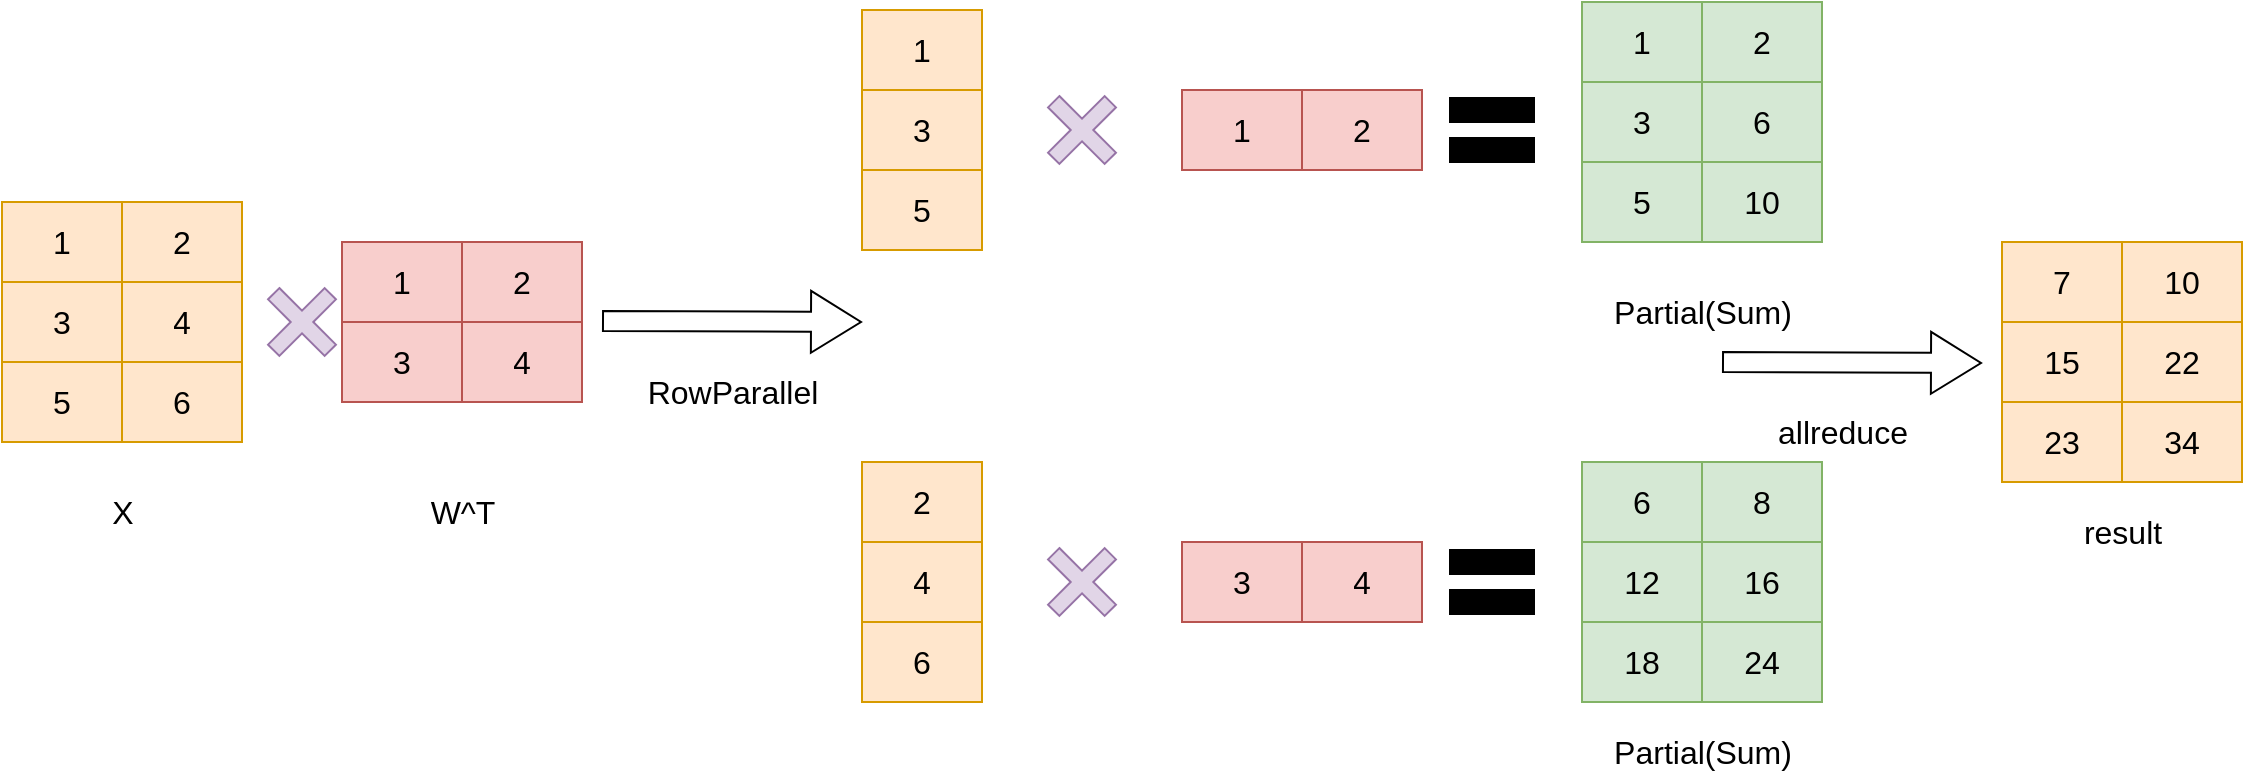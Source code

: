 <mxfile version="28.1.0">
  <diagram name="第 1 页" id="1qV7ONgznjmmm_lCF6i6">
    <mxGraphModel dx="1216" dy="671" grid="1" gridSize="10" guides="1" tooltips="1" connect="1" arrows="1" fold="1" page="1" pageScale="1" pageWidth="827" pageHeight="1169" math="0" shadow="0">
      <root>
        <mxCell id="0" />
        <mxCell id="1" parent="0" />
        <mxCell id="MaLWTJOag6l4wBoTNYga-1" value="" style="shape=table;startSize=0;container=1;collapsible=0;childLayout=tableLayout;fontSize=16;fillColor=#ffe6cc;strokeColor=#d79b00;" vertex="1" parent="1">
          <mxGeometry x="180" y="230" width="120" height="120" as="geometry" />
        </mxCell>
        <mxCell id="MaLWTJOag6l4wBoTNYga-2" value="" style="shape=tableRow;horizontal=0;startSize=0;swimlaneHead=0;swimlaneBody=0;strokeColor=inherit;top=0;left=0;bottom=0;right=0;collapsible=0;dropTarget=0;fillColor=none;points=[[0,0.5],[1,0.5]];portConstraint=eastwest;fontSize=16;" vertex="1" parent="MaLWTJOag6l4wBoTNYga-1">
          <mxGeometry width="120" height="40" as="geometry" />
        </mxCell>
        <mxCell id="MaLWTJOag6l4wBoTNYga-3" value="1" style="shape=partialRectangle;html=1;whiteSpace=wrap;connectable=0;strokeColor=inherit;overflow=hidden;fillColor=none;top=0;left=0;bottom=0;right=0;pointerEvents=1;fontSize=16;" vertex="1" parent="MaLWTJOag6l4wBoTNYga-2">
          <mxGeometry width="60" height="40" as="geometry">
            <mxRectangle width="60" height="40" as="alternateBounds" />
          </mxGeometry>
        </mxCell>
        <mxCell id="MaLWTJOag6l4wBoTNYga-4" value="2" style="shape=partialRectangle;html=1;whiteSpace=wrap;connectable=0;strokeColor=inherit;overflow=hidden;fillColor=none;top=0;left=0;bottom=0;right=0;pointerEvents=1;fontSize=16;" vertex="1" parent="MaLWTJOag6l4wBoTNYga-2">
          <mxGeometry x="60" width="60" height="40" as="geometry">
            <mxRectangle width="60" height="40" as="alternateBounds" />
          </mxGeometry>
        </mxCell>
        <mxCell id="MaLWTJOag6l4wBoTNYga-5" value="" style="shape=tableRow;horizontal=0;startSize=0;swimlaneHead=0;swimlaneBody=0;strokeColor=inherit;top=0;left=0;bottom=0;right=0;collapsible=0;dropTarget=0;fillColor=none;points=[[0,0.5],[1,0.5]];portConstraint=eastwest;fontSize=16;" vertex="1" parent="MaLWTJOag6l4wBoTNYga-1">
          <mxGeometry y="40" width="120" height="40" as="geometry" />
        </mxCell>
        <mxCell id="MaLWTJOag6l4wBoTNYga-6" value="3" style="shape=partialRectangle;html=1;whiteSpace=wrap;connectable=0;strokeColor=inherit;overflow=hidden;fillColor=none;top=0;left=0;bottom=0;right=0;pointerEvents=1;fontSize=16;" vertex="1" parent="MaLWTJOag6l4wBoTNYga-5">
          <mxGeometry width="60" height="40" as="geometry">
            <mxRectangle width="60" height="40" as="alternateBounds" />
          </mxGeometry>
        </mxCell>
        <mxCell id="MaLWTJOag6l4wBoTNYga-7" value="4" style="shape=partialRectangle;html=1;whiteSpace=wrap;connectable=0;strokeColor=inherit;overflow=hidden;fillColor=none;top=0;left=0;bottom=0;right=0;pointerEvents=1;fontSize=16;" vertex="1" parent="MaLWTJOag6l4wBoTNYga-5">
          <mxGeometry x="60" width="60" height="40" as="geometry">
            <mxRectangle width="60" height="40" as="alternateBounds" />
          </mxGeometry>
        </mxCell>
        <mxCell id="MaLWTJOag6l4wBoTNYga-8" value="" style="shape=tableRow;horizontal=0;startSize=0;swimlaneHead=0;swimlaneBody=0;strokeColor=inherit;top=0;left=0;bottom=0;right=0;collapsible=0;dropTarget=0;fillColor=none;points=[[0,0.5],[1,0.5]];portConstraint=eastwest;fontSize=16;" vertex="1" parent="MaLWTJOag6l4wBoTNYga-1">
          <mxGeometry y="80" width="120" height="40" as="geometry" />
        </mxCell>
        <mxCell id="MaLWTJOag6l4wBoTNYga-9" value="5" style="shape=partialRectangle;html=1;whiteSpace=wrap;connectable=0;strokeColor=inherit;overflow=hidden;fillColor=none;top=0;left=0;bottom=0;right=0;pointerEvents=1;fontSize=16;" vertex="1" parent="MaLWTJOag6l4wBoTNYga-8">
          <mxGeometry width="60" height="40" as="geometry">
            <mxRectangle width="60" height="40" as="alternateBounds" />
          </mxGeometry>
        </mxCell>
        <mxCell id="MaLWTJOag6l4wBoTNYga-10" value="6" style="shape=partialRectangle;html=1;whiteSpace=wrap;connectable=0;strokeColor=inherit;overflow=hidden;fillColor=none;top=0;left=0;bottom=0;right=0;pointerEvents=1;fontSize=16;" vertex="1" parent="MaLWTJOag6l4wBoTNYga-8">
          <mxGeometry x="60" width="60" height="40" as="geometry">
            <mxRectangle width="60" height="40" as="alternateBounds" />
          </mxGeometry>
        </mxCell>
        <mxCell id="MaLWTJOag6l4wBoTNYga-21" value="" style="shape=table;startSize=0;container=1;collapsible=0;childLayout=tableLayout;fontSize=16;fillColor=#f8cecc;strokeColor=#b85450;" vertex="1" parent="1">
          <mxGeometry x="350" y="250" width="120" height="80" as="geometry" />
        </mxCell>
        <mxCell id="MaLWTJOag6l4wBoTNYga-22" value="" style="shape=tableRow;horizontal=0;startSize=0;swimlaneHead=0;swimlaneBody=0;strokeColor=inherit;top=0;left=0;bottom=0;right=0;collapsible=0;dropTarget=0;fillColor=none;points=[[0,0.5],[1,0.5]];portConstraint=eastwest;fontSize=16;" vertex="1" parent="MaLWTJOag6l4wBoTNYga-21">
          <mxGeometry width="120" height="40" as="geometry" />
        </mxCell>
        <mxCell id="MaLWTJOag6l4wBoTNYga-23" value="1" style="shape=partialRectangle;html=1;whiteSpace=wrap;connectable=0;strokeColor=inherit;overflow=hidden;fillColor=none;top=0;left=0;bottom=0;right=0;pointerEvents=1;fontSize=16;" vertex="1" parent="MaLWTJOag6l4wBoTNYga-22">
          <mxGeometry width="60" height="40" as="geometry">
            <mxRectangle width="60" height="40" as="alternateBounds" />
          </mxGeometry>
        </mxCell>
        <mxCell id="MaLWTJOag6l4wBoTNYga-24" value="2" style="shape=partialRectangle;html=1;whiteSpace=wrap;connectable=0;strokeColor=inherit;overflow=hidden;fillColor=none;top=0;left=0;bottom=0;right=0;pointerEvents=1;fontSize=16;" vertex="1" parent="MaLWTJOag6l4wBoTNYga-22">
          <mxGeometry x="60" width="60" height="40" as="geometry">
            <mxRectangle width="60" height="40" as="alternateBounds" />
          </mxGeometry>
        </mxCell>
        <mxCell id="MaLWTJOag6l4wBoTNYga-25" value="" style="shape=tableRow;horizontal=0;startSize=0;swimlaneHead=0;swimlaneBody=0;strokeColor=inherit;top=0;left=0;bottom=0;right=0;collapsible=0;dropTarget=0;fillColor=none;points=[[0,0.5],[1,0.5]];portConstraint=eastwest;fontSize=16;" vertex="1" parent="MaLWTJOag6l4wBoTNYga-21">
          <mxGeometry y="40" width="120" height="40" as="geometry" />
        </mxCell>
        <mxCell id="MaLWTJOag6l4wBoTNYga-26" value="3" style="shape=partialRectangle;html=1;whiteSpace=wrap;connectable=0;strokeColor=inherit;overflow=hidden;fillColor=none;top=0;left=0;bottom=0;right=0;pointerEvents=1;fontSize=16;" vertex="1" parent="MaLWTJOag6l4wBoTNYga-25">
          <mxGeometry width="60" height="40" as="geometry">
            <mxRectangle width="60" height="40" as="alternateBounds" />
          </mxGeometry>
        </mxCell>
        <mxCell id="MaLWTJOag6l4wBoTNYga-27" value="4" style="shape=partialRectangle;html=1;whiteSpace=wrap;connectable=0;strokeColor=inherit;overflow=hidden;fillColor=none;top=0;left=0;bottom=0;right=0;pointerEvents=1;fontSize=16;" vertex="1" parent="MaLWTJOag6l4wBoTNYga-25">
          <mxGeometry x="60" width="60" height="40" as="geometry">
            <mxRectangle width="60" height="40" as="alternateBounds" />
          </mxGeometry>
        </mxCell>
        <mxCell id="MaLWTJOag6l4wBoTNYga-28" value="X" style="text;html=1;align=center;verticalAlign=middle;resizable=0;points=[];autosize=1;strokeColor=none;fillColor=none;fontSize=16;" vertex="1" parent="1">
          <mxGeometry x="225" y="370" width="30" height="30" as="geometry" />
        </mxCell>
        <mxCell id="MaLWTJOag6l4wBoTNYga-29" value="W^T" style="text;html=1;align=center;verticalAlign=middle;resizable=0;points=[];autosize=1;strokeColor=none;fillColor=none;fontSize=16;" vertex="1" parent="1">
          <mxGeometry x="380" y="370" width="60" height="30" as="geometry" />
        </mxCell>
        <mxCell id="MaLWTJOag6l4wBoTNYga-30" value="" style="shape=flexArrow;endArrow=classic;html=1;rounded=0;fontSize=12;startSize=8;endSize=8;curved=1;" edge="1" parent="1">
          <mxGeometry width="50" height="50" relative="1" as="geometry">
            <mxPoint x="480" y="289.5" as="sourcePoint" />
            <mxPoint x="610" y="290" as="targetPoint" />
          </mxGeometry>
        </mxCell>
        <mxCell id="MaLWTJOag6l4wBoTNYga-31" value="RowParallel" style="text;html=1;align=center;verticalAlign=middle;resizable=0;points=[];autosize=1;strokeColor=none;fillColor=none;fontSize=16;" vertex="1" parent="1">
          <mxGeometry x="490" y="310" width="110" height="30" as="geometry" />
        </mxCell>
        <mxCell id="MaLWTJOag6l4wBoTNYga-32" value="" style="shape=table;startSize=0;container=1;collapsible=0;childLayout=tableLayout;fontSize=16;fillColor=#ffe6cc;strokeColor=#d79b00;" vertex="1" parent="1">
          <mxGeometry x="610" y="134" width="60" height="120" as="geometry" />
        </mxCell>
        <mxCell id="MaLWTJOag6l4wBoTNYga-33" value="" style="shape=tableRow;horizontal=0;startSize=0;swimlaneHead=0;swimlaneBody=0;strokeColor=inherit;top=0;left=0;bottom=0;right=0;collapsible=0;dropTarget=0;fillColor=none;points=[[0,0.5],[1,0.5]];portConstraint=eastwest;fontSize=16;" vertex="1" parent="MaLWTJOag6l4wBoTNYga-32">
          <mxGeometry width="60" height="40" as="geometry" />
        </mxCell>
        <mxCell id="MaLWTJOag6l4wBoTNYga-34" value="1" style="shape=partialRectangle;html=1;whiteSpace=wrap;connectable=0;strokeColor=inherit;overflow=hidden;fillColor=none;top=0;left=0;bottom=0;right=0;pointerEvents=1;fontSize=16;" vertex="1" parent="MaLWTJOag6l4wBoTNYga-33">
          <mxGeometry width="60" height="40" as="geometry">
            <mxRectangle width="60" height="40" as="alternateBounds" />
          </mxGeometry>
        </mxCell>
        <mxCell id="MaLWTJOag6l4wBoTNYga-36" value="" style="shape=tableRow;horizontal=0;startSize=0;swimlaneHead=0;swimlaneBody=0;strokeColor=inherit;top=0;left=0;bottom=0;right=0;collapsible=0;dropTarget=0;fillColor=none;points=[[0,0.5],[1,0.5]];portConstraint=eastwest;fontSize=16;" vertex="1" parent="MaLWTJOag6l4wBoTNYga-32">
          <mxGeometry y="40" width="60" height="40" as="geometry" />
        </mxCell>
        <mxCell id="MaLWTJOag6l4wBoTNYga-37" value="3" style="shape=partialRectangle;html=1;whiteSpace=wrap;connectable=0;strokeColor=inherit;overflow=hidden;fillColor=none;top=0;left=0;bottom=0;right=0;pointerEvents=1;fontSize=16;" vertex="1" parent="MaLWTJOag6l4wBoTNYga-36">
          <mxGeometry width="60" height="40" as="geometry">
            <mxRectangle width="60" height="40" as="alternateBounds" />
          </mxGeometry>
        </mxCell>
        <mxCell id="MaLWTJOag6l4wBoTNYga-39" value="" style="shape=tableRow;horizontal=0;startSize=0;swimlaneHead=0;swimlaneBody=0;strokeColor=inherit;top=0;left=0;bottom=0;right=0;collapsible=0;dropTarget=0;fillColor=none;points=[[0,0.5],[1,0.5]];portConstraint=eastwest;fontSize=16;" vertex="1" parent="MaLWTJOag6l4wBoTNYga-32">
          <mxGeometry y="80" width="60" height="40" as="geometry" />
        </mxCell>
        <mxCell id="MaLWTJOag6l4wBoTNYga-40" value="5" style="shape=partialRectangle;html=1;whiteSpace=wrap;connectable=0;strokeColor=inherit;overflow=hidden;fillColor=none;top=0;left=0;bottom=0;right=0;pointerEvents=1;fontSize=16;" vertex="1" parent="MaLWTJOag6l4wBoTNYga-39">
          <mxGeometry width="60" height="40" as="geometry">
            <mxRectangle width="60" height="40" as="alternateBounds" />
          </mxGeometry>
        </mxCell>
        <mxCell id="MaLWTJOag6l4wBoTNYga-42" value="" style="shape=cross;whiteSpace=wrap;html=1;rotation=45;fillColor=#e1d5e7;strokeColor=#9673a6;" vertex="1" parent="1">
          <mxGeometry x="310" y="270" width="40" height="40" as="geometry" />
        </mxCell>
        <mxCell id="MaLWTJOag6l4wBoTNYga-43" value="" style="shape=cross;whiteSpace=wrap;html=1;rotation=45;fillColor=#e1d5e7;strokeColor=#9673a6;" vertex="1" parent="1">
          <mxGeometry x="700.004" y="174.004" width="40" height="40" as="geometry" />
        </mxCell>
        <mxCell id="MaLWTJOag6l4wBoTNYga-44" value="" style="shape=cross;whiteSpace=wrap;html=1;rotation=45;fillColor=#e1d5e7;strokeColor=#9673a6;" vertex="1" parent="1">
          <mxGeometry x="700.004" y="400.004" width="40" height="40" as="geometry" />
        </mxCell>
        <mxCell id="MaLWTJOag6l4wBoTNYga-45" value="" style="shape=table;startSize=0;container=1;collapsible=0;childLayout=tableLayout;fontSize=16;fillColor=#ffe6cc;strokeColor=#d79b00;" vertex="1" parent="1">
          <mxGeometry x="610" y="360" width="60" height="120" as="geometry" />
        </mxCell>
        <mxCell id="MaLWTJOag6l4wBoTNYga-46" value="" style="shape=tableRow;horizontal=0;startSize=0;swimlaneHead=0;swimlaneBody=0;strokeColor=inherit;top=0;left=0;bottom=0;right=0;collapsible=0;dropTarget=0;fillColor=none;points=[[0,0.5],[1,0.5]];portConstraint=eastwest;fontSize=16;" vertex="1" parent="MaLWTJOag6l4wBoTNYga-45">
          <mxGeometry width="60" height="40" as="geometry" />
        </mxCell>
        <mxCell id="MaLWTJOag6l4wBoTNYga-48" value="2" style="shape=partialRectangle;html=1;whiteSpace=wrap;connectable=0;strokeColor=inherit;overflow=hidden;fillColor=none;top=0;left=0;bottom=0;right=0;pointerEvents=1;fontSize=16;" vertex="1" parent="MaLWTJOag6l4wBoTNYga-46">
          <mxGeometry width="60" height="40" as="geometry">
            <mxRectangle width="60" height="40" as="alternateBounds" />
          </mxGeometry>
        </mxCell>
        <mxCell id="MaLWTJOag6l4wBoTNYga-49" value="" style="shape=tableRow;horizontal=0;startSize=0;swimlaneHead=0;swimlaneBody=0;strokeColor=inherit;top=0;left=0;bottom=0;right=0;collapsible=0;dropTarget=0;fillColor=none;points=[[0,0.5],[1,0.5]];portConstraint=eastwest;fontSize=16;" vertex="1" parent="MaLWTJOag6l4wBoTNYga-45">
          <mxGeometry y="40" width="60" height="40" as="geometry" />
        </mxCell>
        <mxCell id="MaLWTJOag6l4wBoTNYga-51" value="4" style="shape=partialRectangle;html=1;whiteSpace=wrap;connectable=0;strokeColor=inherit;overflow=hidden;fillColor=none;top=0;left=0;bottom=0;right=0;pointerEvents=1;fontSize=16;" vertex="1" parent="MaLWTJOag6l4wBoTNYga-49">
          <mxGeometry width="60" height="40" as="geometry">
            <mxRectangle width="60" height="40" as="alternateBounds" />
          </mxGeometry>
        </mxCell>
        <mxCell id="MaLWTJOag6l4wBoTNYga-52" value="" style="shape=tableRow;horizontal=0;startSize=0;swimlaneHead=0;swimlaneBody=0;strokeColor=inherit;top=0;left=0;bottom=0;right=0;collapsible=0;dropTarget=0;fillColor=none;points=[[0,0.5],[1,0.5]];portConstraint=eastwest;fontSize=16;" vertex="1" parent="MaLWTJOag6l4wBoTNYga-45">
          <mxGeometry y="80" width="60" height="40" as="geometry" />
        </mxCell>
        <mxCell id="MaLWTJOag6l4wBoTNYga-54" value="6" style="shape=partialRectangle;html=1;whiteSpace=wrap;connectable=0;strokeColor=inherit;overflow=hidden;fillColor=none;top=0;left=0;bottom=0;right=0;pointerEvents=1;fontSize=16;" vertex="1" parent="MaLWTJOag6l4wBoTNYga-52">
          <mxGeometry width="60" height="40" as="geometry">
            <mxRectangle width="60" height="40" as="alternateBounds" />
          </mxGeometry>
        </mxCell>
        <mxCell id="MaLWTJOag6l4wBoTNYga-55" value="" style="shape=partialRectangle;whiteSpace=wrap;html=1;left=0;right=0;fillColor=none;strokeWidth=13;" vertex="1" parent="1">
          <mxGeometry x="910" y="184" width="30" height="20" as="geometry" />
        </mxCell>
        <mxCell id="MaLWTJOag6l4wBoTNYga-56" value="" style="shape=partialRectangle;whiteSpace=wrap;html=1;left=0;right=0;fillColor=none;strokeWidth=13;" vertex="1" parent="1">
          <mxGeometry x="910" y="410" width="30" height="20" as="geometry" />
        </mxCell>
        <mxCell id="MaLWTJOag6l4wBoTNYga-57" value="" style="shape=table;startSize=0;container=1;collapsible=0;childLayout=tableLayout;fontSize=16;fillColor=#d5e8d4;strokeColor=#82b366;" vertex="1" parent="1">
          <mxGeometry x="970" y="130" width="120" height="120" as="geometry" />
        </mxCell>
        <mxCell id="MaLWTJOag6l4wBoTNYga-58" value="" style="shape=tableRow;horizontal=0;startSize=0;swimlaneHead=0;swimlaneBody=0;strokeColor=inherit;top=0;left=0;bottom=0;right=0;collapsible=0;dropTarget=0;fillColor=none;points=[[0,0.5],[1,0.5]];portConstraint=eastwest;fontSize=16;" vertex="1" parent="MaLWTJOag6l4wBoTNYga-57">
          <mxGeometry width="120" height="40" as="geometry" />
        </mxCell>
        <mxCell id="MaLWTJOag6l4wBoTNYga-59" value="1" style="shape=partialRectangle;html=1;whiteSpace=wrap;connectable=0;strokeColor=inherit;overflow=hidden;fillColor=none;top=0;left=0;bottom=0;right=0;pointerEvents=1;fontSize=16;" vertex="1" parent="MaLWTJOag6l4wBoTNYga-58">
          <mxGeometry width="60" height="40" as="geometry">
            <mxRectangle width="60" height="40" as="alternateBounds" />
          </mxGeometry>
        </mxCell>
        <mxCell id="MaLWTJOag6l4wBoTNYga-102" value="2" style="shape=partialRectangle;html=1;whiteSpace=wrap;connectable=0;strokeColor=inherit;overflow=hidden;fillColor=none;top=0;left=0;bottom=0;right=0;pointerEvents=1;fontSize=16;" vertex="1" parent="MaLWTJOag6l4wBoTNYga-58">
          <mxGeometry x="60" width="60" height="40" as="geometry">
            <mxRectangle width="60" height="40" as="alternateBounds" />
          </mxGeometry>
        </mxCell>
        <mxCell id="MaLWTJOag6l4wBoTNYga-60" value="" style="shape=tableRow;horizontal=0;startSize=0;swimlaneHead=0;swimlaneBody=0;strokeColor=inherit;top=0;left=0;bottom=0;right=0;collapsible=0;dropTarget=0;fillColor=none;points=[[0,0.5],[1,0.5]];portConstraint=eastwest;fontSize=16;" vertex="1" parent="MaLWTJOag6l4wBoTNYga-57">
          <mxGeometry y="40" width="120" height="40" as="geometry" />
        </mxCell>
        <mxCell id="MaLWTJOag6l4wBoTNYga-61" value="3" style="shape=partialRectangle;html=1;whiteSpace=wrap;connectable=0;strokeColor=inherit;overflow=hidden;fillColor=none;top=0;left=0;bottom=0;right=0;pointerEvents=1;fontSize=16;" vertex="1" parent="MaLWTJOag6l4wBoTNYga-60">
          <mxGeometry width="60" height="40" as="geometry">
            <mxRectangle width="60" height="40" as="alternateBounds" />
          </mxGeometry>
        </mxCell>
        <mxCell id="MaLWTJOag6l4wBoTNYga-103" value="6" style="shape=partialRectangle;html=1;whiteSpace=wrap;connectable=0;strokeColor=inherit;overflow=hidden;fillColor=none;top=0;left=0;bottom=0;right=0;pointerEvents=1;fontSize=16;" vertex="1" parent="MaLWTJOag6l4wBoTNYga-60">
          <mxGeometry x="60" width="60" height="40" as="geometry">
            <mxRectangle width="60" height="40" as="alternateBounds" />
          </mxGeometry>
        </mxCell>
        <mxCell id="MaLWTJOag6l4wBoTNYga-62" value="" style="shape=tableRow;horizontal=0;startSize=0;swimlaneHead=0;swimlaneBody=0;strokeColor=inherit;top=0;left=0;bottom=0;right=0;collapsible=0;dropTarget=0;fillColor=none;points=[[0,0.5],[1,0.5]];portConstraint=eastwest;fontSize=16;" vertex="1" parent="MaLWTJOag6l4wBoTNYga-57">
          <mxGeometry y="80" width="120" height="40" as="geometry" />
        </mxCell>
        <mxCell id="MaLWTJOag6l4wBoTNYga-63" value="5" style="shape=partialRectangle;html=1;whiteSpace=wrap;connectable=0;strokeColor=inherit;overflow=hidden;fillColor=none;top=0;left=0;bottom=0;right=0;pointerEvents=1;fontSize=16;" vertex="1" parent="MaLWTJOag6l4wBoTNYga-62">
          <mxGeometry width="60" height="40" as="geometry">
            <mxRectangle width="60" height="40" as="alternateBounds" />
          </mxGeometry>
        </mxCell>
        <mxCell id="MaLWTJOag6l4wBoTNYga-104" value="10" style="shape=partialRectangle;html=1;whiteSpace=wrap;connectable=0;strokeColor=inherit;overflow=hidden;fillColor=none;top=0;left=0;bottom=0;right=0;pointerEvents=1;fontSize=16;" vertex="1" parent="MaLWTJOag6l4wBoTNYga-62">
          <mxGeometry x="60" width="60" height="40" as="geometry">
            <mxRectangle width="60" height="40" as="alternateBounds" />
          </mxGeometry>
        </mxCell>
        <mxCell id="MaLWTJOag6l4wBoTNYga-64" value="" style="shape=table;startSize=0;container=1;collapsible=0;childLayout=tableLayout;fontSize=16;fillColor=#d5e8d4;strokeColor=#82b366;" vertex="1" parent="1">
          <mxGeometry x="970" y="360" width="120" height="120" as="geometry" />
        </mxCell>
        <mxCell id="MaLWTJOag6l4wBoTNYga-65" value="" style="shape=tableRow;horizontal=0;startSize=0;swimlaneHead=0;swimlaneBody=0;strokeColor=inherit;top=0;left=0;bottom=0;right=0;collapsible=0;dropTarget=0;fillColor=none;points=[[0,0.5],[1,0.5]];portConstraint=eastwest;fontSize=16;" vertex="1" parent="MaLWTJOag6l4wBoTNYga-64">
          <mxGeometry width="120" height="40" as="geometry" />
        </mxCell>
        <mxCell id="MaLWTJOag6l4wBoTNYga-66" value="6" style="shape=partialRectangle;html=1;whiteSpace=wrap;connectable=0;strokeColor=inherit;overflow=hidden;fillColor=none;top=0;left=0;bottom=0;right=0;pointerEvents=1;fontSize=16;" vertex="1" parent="MaLWTJOag6l4wBoTNYga-65">
          <mxGeometry width="60" height="40" as="geometry">
            <mxRectangle width="60" height="40" as="alternateBounds" />
          </mxGeometry>
        </mxCell>
        <mxCell id="MaLWTJOag6l4wBoTNYga-105" value="8" style="shape=partialRectangle;html=1;whiteSpace=wrap;connectable=0;strokeColor=inherit;overflow=hidden;fillColor=none;top=0;left=0;bottom=0;right=0;pointerEvents=1;fontSize=16;" vertex="1" parent="MaLWTJOag6l4wBoTNYga-65">
          <mxGeometry x="60" width="60" height="40" as="geometry">
            <mxRectangle width="60" height="40" as="alternateBounds" />
          </mxGeometry>
        </mxCell>
        <mxCell id="MaLWTJOag6l4wBoTNYga-67" value="" style="shape=tableRow;horizontal=0;startSize=0;swimlaneHead=0;swimlaneBody=0;strokeColor=inherit;top=0;left=0;bottom=0;right=0;collapsible=0;dropTarget=0;fillColor=none;points=[[0,0.5],[1,0.5]];portConstraint=eastwest;fontSize=16;" vertex="1" parent="MaLWTJOag6l4wBoTNYga-64">
          <mxGeometry y="40" width="120" height="40" as="geometry" />
        </mxCell>
        <mxCell id="MaLWTJOag6l4wBoTNYga-68" value="12" style="shape=partialRectangle;html=1;whiteSpace=wrap;connectable=0;strokeColor=inherit;overflow=hidden;fillColor=none;top=0;left=0;bottom=0;right=0;pointerEvents=1;fontSize=16;" vertex="1" parent="MaLWTJOag6l4wBoTNYga-67">
          <mxGeometry width="60" height="40" as="geometry">
            <mxRectangle width="60" height="40" as="alternateBounds" />
          </mxGeometry>
        </mxCell>
        <mxCell id="MaLWTJOag6l4wBoTNYga-106" value="16" style="shape=partialRectangle;html=1;whiteSpace=wrap;connectable=0;strokeColor=inherit;overflow=hidden;fillColor=none;top=0;left=0;bottom=0;right=0;pointerEvents=1;fontSize=16;" vertex="1" parent="MaLWTJOag6l4wBoTNYga-67">
          <mxGeometry x="60" width="60" height="40" as="geometry">
            <mxRectangle width="60" height="40" as="alternateBounds" />
          </mxGeometry>
        </mxCell>
        <mxCell id="MaLWTJOag6l4wBoTNYga-69" value="" style="shape=tableRow;horizontal=0;startSize=0;swimlaneHead=0;swimlaneBody=0;strokeColor=inherit;top=0;left=0;bottom=0;right=0;collapsible=0;dropTarget=0;fillColor=none;points=[[0,0.5],[1,0.5]];portConstraint=eastwest;fontSize=16;" vertex="1" parent="MaLWTJOag6l4wBoTNYga-64">
          <mxGeometry y="80" width="120" height="40" as="geometry" />
        </mxCell>
        <mxCell id="MaLWTJOag6l4wBoTNYga-70" value="18" style="shape=partialRectangle;html=1;whiteSpace=wrap;connectable=0;strokeColor=inherit;overflow=hidden;fillColor=none;top=0;left=0;bottom=0;right=0;pointerEvents=1;fontSize=16;" vertex="1" parent="MaLWTJOag6l4wBoTNYga-69">
          <mxGeometry width="60" height="40" as="geometry">
            <mxRectangle width="60" height="40" as="alternateBounds" />
          </mxGeometry>
        </mxCell>
        <mxCell id="MaLWTJOag6l4wBoTNYga-107" value="24" style="shape=partialRectangle;html=1;whiteSpace=wrap;connectable=0;strokeColor=inherit;overflow=hidden;fillColor=none;top=0;left=0;bottom=0;right=0;pointerEvents=1;fontSize=16;" vertex="1" parent="MaLWTJOag6l4wBoTNYga-69">
          <mxGeometry x="60" width="60" height="40" as="geometry">
            <mxRectangle width="60" height="40" as="alternateBounds" />
          </mxGeometry>
        </mxCell>
        <mxCell id="MaLWTJOag6l4wBoTNYga-71" value="Partial(Sum)" style="text;html=1;align=center;verticalAlign=middle;resizable=0;points=[];autosize=1;strokeColor=none;fillColor=none;fontSize=16;" vertex="1" parent="1">
          <mxGeometry x="975" y="270" width="110" height="30" as="geometry" />
        </mxCell>
        <mxCell id="MaLWTJOag6l4wBoTNYga-73" value="" style="shape=table;startSize=0;container=1;collapsible=0;childLayout=tableLayout;fontSize=16;fillColor=#ffe6cc;strokeColor=#d79b00;" vertex="1" parent="1">
          <mxGeometry x="1180" y="250" width="120" height="120" as="geometry" />
        </mxCell>
        <mxCell id="MaLWTJOag6l4wBoTNYga-74" value="" style="shape=tableRow;horizontal=0;startSize=0;swimlaneHead=0;swimlaneBody=0;strokeColor=inherit;top=0;left=0;bottom=0;right=0;collapsible=0;dropTarget=0;fillColor=none;points=[[0,0.5],[1,0.5]];portConstraint=eastwest;fontSize=16;" vertex="1" parent="MaLWTJOag6l4wBoTNYga-73">
          <mxGeometry width="120" height="40" as="geometry" />
        </mxCell>
        <mxCell id="MaLWTJOag6l4wBoTNYga-75" value="7" style="shape=partialRectangle;html=1;whiteSpace=wrap;connectable=0;strokeColor=inherit;overflow=hidden;fillColor=none;top=0;left=0;bottom=0;right=0;pointerEvents=1;fontSize=16;" vertex="1" parent="MaLWTJOag6l4wBoTNYga-74">
          <mxGeometry width="60" height="40" as="geometry">
            <mxRectangle width="60" height="40" as="alternateBounds" />
          </mxGeometry>
        </mxCell>
        <mxCell id="MaLWTJOag6l4wBoTNYga-76" value="10" style="shape=partialRectangle;html=1;whiteSpace=wrap;connectable=0;strokeColor=inherit;overflow=hidden;fillColor=none;top=0;left=0;bottom=0;right=0;pointerEvents=1;fontSize=16;" vertex="1" parent="MaLWTJOag6l4wBoTNYga-74">
          <mxGeometry x="60" width="60" height="40" as="geometry">
            <mxRectangle width="60" height="40" as="alternateBounds" />
          </mxGeometry>
        </mxCell>
        <mxCell id="MaLWTJOag6l4wBoTNYga-77" value="" style="shape=tableRow;horizontal=0;startSize=0;swimlaneHead=0;swimlaneBody=0;strokeColor=inherit;top=0;left=0;bottom=0;right=0;collapsible=0;dropTarget=0;fillColor=none;points=[[0,0.5],[1,0.5]];portConstraint=eastwest;fontSize=16;" vertex="1" parent="MaLWTJOag6l4wBoTNYga-73">
          <mxGeometry y="40" width="120" height="40" as="geometry" />
        </mxCell>
        <mxCell id="MaLWTJOag6l4wBoTNYga-78" value="15" style="shape=partialRectangle;html=1;whiteSpace=wrap;connectable=0;strokeColor=inherit;overflow=hidden;fillColor=none;top=0;left=0;bottom=0;right=0;pointerEvents=1;fontSize=16;" vertex="1" parent="MaLWTJOag6l4wBoTNYga-77">
          <mxGeometry width="60" height="40" as="geometry">
            <mxRectangle width="60" height="40" as="alternateBounds" />
          </mxGeometry>
        </mxCell>
        <mxCell id="MaLWTJOag6l4wBoTNYga-79" value="22" style="shape=partialRectangle;html=1;whiteSpace=wrap;connectable=0;strokeColor=inherit;overflow=hidden;fillColor=none;top=0;left=0;bottom=0;right=0;pointerEvents=1;fontSize=16;" vertex="1" parent="MaLWTJOag6l4wBoTNYga-77">
          <mxGeometry x="60" width="60" height="40" as="geometry">
            <mxRectangle width="60" height="40" as="alternateBounds" />
          </mxGeometry>
        </mxCell>
        <mxCell id="MaLWTJOag6l4wBoTNYga-80" value="" style="shape=tableRow;horizontal=0;startSize=0;swimlaneHead=0;swimlaneBody=0;strokeColor=inherit;top=0;left=0;bottom=0;right=0;collapsible=0;dropTarget=0;fillColor=none;points=[[0,0.5],[1,0.5]];portConstraint=eastwest;fontSize=16;" vertex="1" parent="MaLWTJOag6l4wBoTNYga-73">
          <mxGeometry y="80" width="120" height="40" as="geometry" />
        </mxCell>
        <mxCell id="MaLWTJOag6l4wBoTNYga-81" value="23" style="shape=partialRectangle;html=1;whiteSpace=wrap;connectable=0;strokeColor=inherit;overflow=hidden;fillColor=none;top=0;left=0;bottom=0;right=0;pointerEvents=1;fontSize=16;" vertex="1" parent="MaLWTJOag6l4wBoTNYga-80">
          <mxGeometry width="60" height="40" as="geometry">
            <mxRectangle width="60" height="40" as="alternateBounds" />
          </mxGeometry>
        </mxCell>
        <mxCell id="MaLWTJOag6l4wBoTNYga-82" value="34" style="shape=partialRectangle;html=1;whiteSpace=wrap;connectable=0;strokeColor=inherit;overflow=hidden;fillColor=none;top=0;left=0;bottom=0;right=0;pointerEvents=1;fontSize=16;" vertex="1" parent="MaLWTJOag6l4wBoTNYga-80">
          <mxGeometry x="60" width="60" height="40" as="geometry">
            <mxRectangle width="60" height="40" as="alternateBounds" />
          </mxGeometry>
        </mxCell>
        <mxCell id="MaLWTJOag6l4wBoTNYga-83" value="" style="shape=flexArrow;endArrow=classic;html=1;rounded=0;fontSize=12;startSize=8;endSize=8;curved=1;" edge="1" parent="1">
          <mxGeometry width="50" height="50" relative="1" as="geometry">
            <mxPoint x="1040" y="310" as="sourcePoint" />
            <mxPoint x="1170" y="310.5" as="targetPoint" />
          </mxGeometry>
        </mxCell>
        <mxCell id="MaLWTJOag6l4wBoTNYga-84" value="result" style="text;html=1;align=center;verticalAlign=middle;resizable=0;points=[];autosize=1;strokeColor=none;fillColor=none;fontSize=16;" vertex="1" parent="1">
          <mxGeometry x="1210" y="380" width="60" height="30" as="geometry" />
        </mxCell>
        <mxCell id="MaLWTJOag6l4wBoTNYga-85" value="allreduce" style="text;html=1;align=center;verticalAlign=middle;resizable=0;points=[];autosize=1;strokeColor=none;fillColor=none;fontSize=16;" vertex="1" parent="1">
          <mxGeometry x="1055" y="330" width="90" height="30" as="geometry" />
        </mxCell>
        <mxCell id="MaLWTJOag6l4wBoTNYga-86" value="" style="shape=table;startSize=0;container=1;collapsible=0;childLayout=tableLayout;fontSize=16;fillColor=#f8cecc;strokeColor=#b85450;" vertex="1" parent="1">
          <mxGeometry x="770" y="174" width="120" height="40" as="geometry" />
        </mxCell>
        <mxCell id="MaLWTJOag6l4wBoTNYga-87" value="" style="shape=tableRow;horizontal=0;startSize=0;swimlaneHead=0;swimlaneBody=0;strokeColor=inherit;top=0;left=0;bottom=0;right=0;collapsible=0;dropTarget=0;fillColor=none;points=[[0,0.5],[1,0.5]];portConstraint=eastwest;fontSize=16;" vertex="1" parent="MaLWTJOag6l4wBoTNYga-86">
          <mxGeometry width="120" height="40" as="geometry" />
        </mxCell>
        <mxCell id="MaLWTJOag6l4wBoTNYga-88" value="1" style="shape=partialRectangle;html=1;whiteSpace=wrap;connectable=0;strokeColor=inherit;overflow=hidden;fillColor=none;top=0;left=0;bottom=0;right=0;pointerEvents=1;fontSize=16;" vertex="1" parent="MaLWTJOag6l4wBoTNYga-87">
          <mxGeometry width="60" height="40" as="geometry">
            <mxRectangle width="60" height="40" as="alternateBounds" />
          </mxGeometry>
        </mxCell>
        <mxCell id="MaLWTJOag6l4wBoTNYga-89" value="2" style="shape=partialRectangle;html=1;whiteSpace=wrap;connectable=0;strokeColor=inherit;overflow=hidden;fillColor=none;top=0;left=0;bottom=0;right=0;pointerEvents=1;fontSize=16;" vertex="1" parent="MaLWTJOag6l4wBoTNYga-87">
          <mxGeometry x="60" width="60" height="40" as="geometry">
            <mxRectangle width="60" height="40" as="alternateBounds" />
          </mxGeometry>
        </mxCell>
        <mxCell id="MaLWTJOag6l4wBoTNYga-94" value="" style="shape=table;startSize=0;container=1;collapsible=0;childLayout=tableLayout;fontSize=16;fillColor=#f8cecc;strokeColor=#b85450;" vertex="1" parent="1">
          <mxGeometry x="770" y="400" width="120" height="40" as="geometry" />
        </mxCell>
        <mxCell id="MaLWTJOag6l4wBoTNYga-98" value="" style="shape=tableRow;horizontal=0;startSize=0;swimlaneHead=0;swimlaneBody=0;strokeColor=inherit;top=0;left=0;bottom=0;right=0;collapsible=0;dropTarget=0;fillColor=none;points=[[0,0.5],[1,0.5]];portConstraint=eastwest;fontSize=16;" vertex="1" parent="MaLWTJOag6l4wBoTNYga-94">
          <mxGeometry width="120" height="40" as="geometry" />
        </mxCell>
        <mxCell id="MaLWTJOag6l4wBoTNYga-99" value="3" style="shape=partialRectangle;html=1;whiteSpace=wrap;connectable=0;strokeColor=inherit;overflow=hidden;fillColor=none;top=0;left=0;bottom=0;right=0;pointerEvents=1;fontSize=16;" vertex="1" parent="MaLWTJOag6l4wBoTNYga-98">
          <mxGeometry width="60" height="40" as="geometry">
            <mxRectangle width="60" height="40" as="alternateBounds" />
          </mxGeometry>
        </mxCell>
        <mxCell id="MaLWTJOag6l4wBoTNYga-100" value="4" style="shape=partialRectangle;html=1;whiteSpace=wrap;connectable=0;strokeColor=inherit;overflow=hidden;fillColor=none;top=0;left=0;bottom=0;right=0;pointerEvents=1;fontSize=16;" vertex="1" parent="MaLWTJOag6l4wBoTNYga-98">
          <mxGeometry x="60" width="60" height="40" as="geometry">
            <mxRectangle width="60" height="40" as="alternateBounds" />
          </mxGeometry>
        </mxCell>
        <mxCell id="MaLWTJOag6l4wBoTNYga-108" value="Partial(Sum)" style="text;html=1;align=center;verticalAlign=middle;resizable=0;points=[];autosize=1;strokeColor=none;fillColor=none;fontSize=16;" vertex="1" parent="1">
          <mxGeometry x="975" y="490" width="110" height="30" as="geometry" />
        </mxCell>
      </root>
    </mxGraphModel>
  </diagram>
</mxfile>
